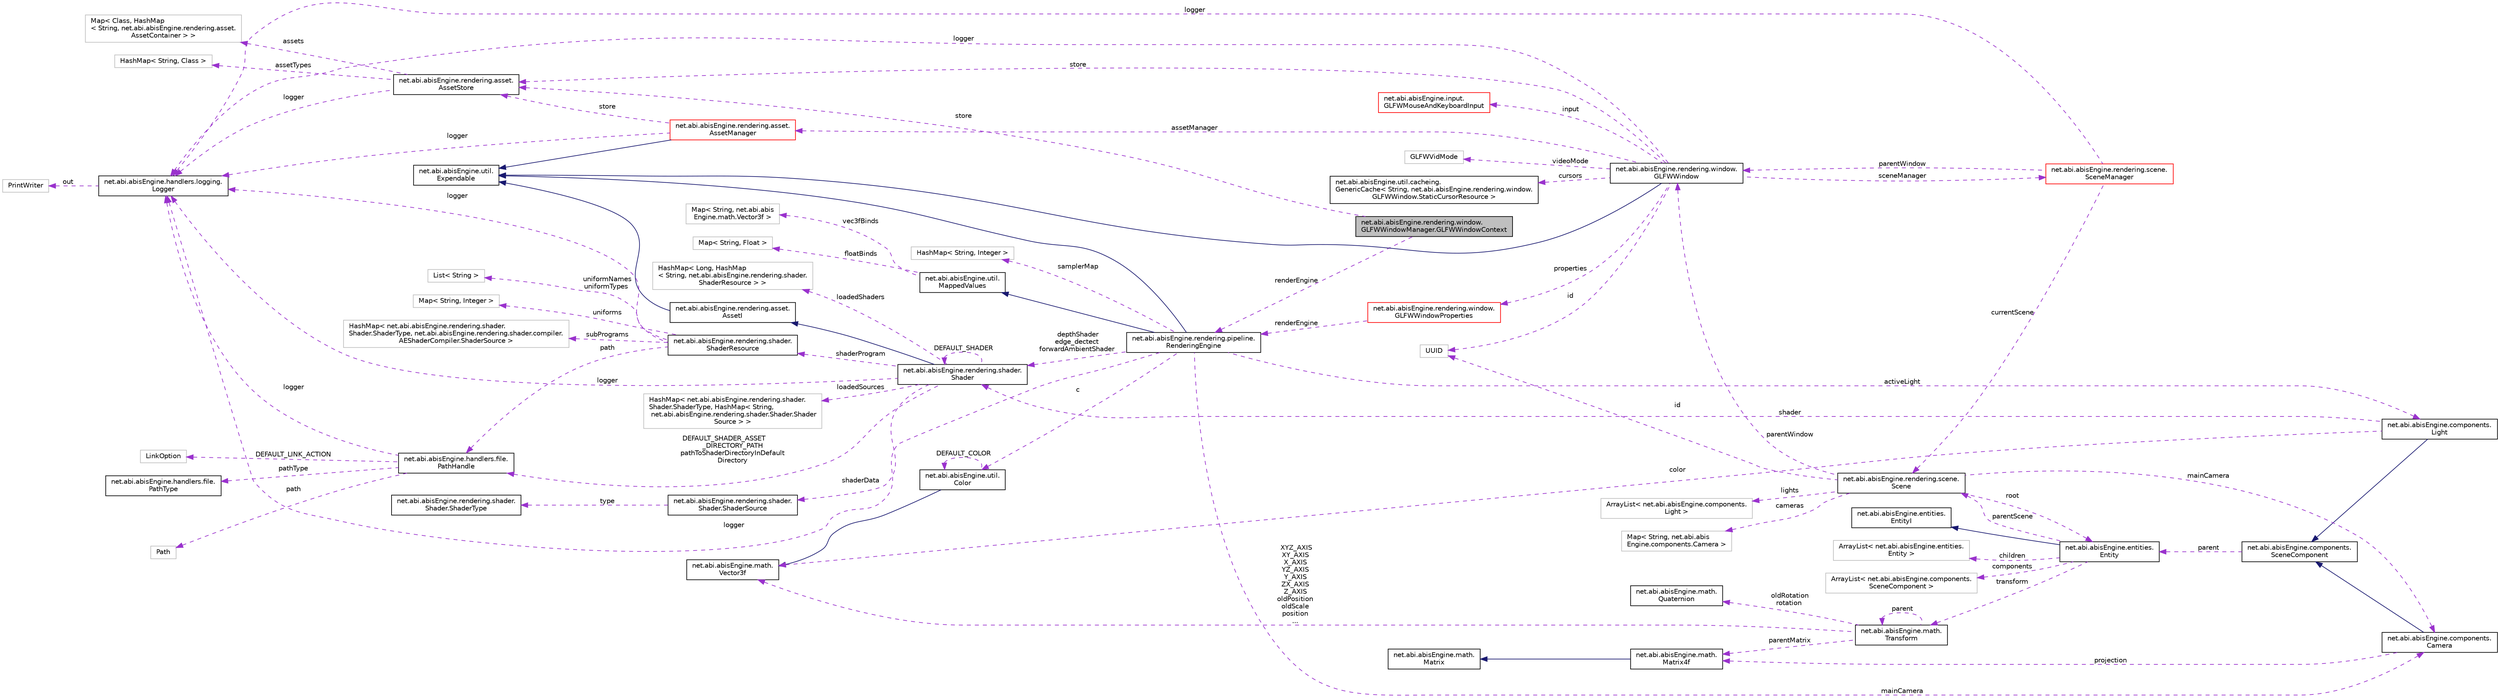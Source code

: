 digraph "net.abi.abisEngine.rendering.window.GLFWWindowManager.GLFWWindowContext"
{
 // LATEX_PDF_SIZE
  edge [fontname="Helvetica",fontsize="10",labelfontname="Helvetica",labelfontsize="10"];
  node [fontname="Helvetica",fontsize="10",shape=record];
  rankdir="LR";
  Node1 [label="net.abi.abisEngine.rendering.window.\lGLFWWindowManager.GLFWWindowContext",height=0.2,width=0.4,color="black", fillcolor="grey75", style="filled", fontcolor="black",tooltip=" "];
  Node2 -> Node1 [dir="back",color="darkorchid3",fontsize="10",style="dashed",label=" renderEngine" ,fontname="Helvetica"];
  Node2 [label="net.abi.abisEngine.rendering.pipeline.\lRenderingEngine",height=0.2,width=0.4,color="black", fillcolor="white", style="filled",URL="$d1/dee/classnet_1_1abi_1_1abis_engine_1_1rendering_1_1pipeline_1_1_rendering_engine.html",tooltip=" "];
  Node3 -> Node2 [dir="back",color="midnightblue",fontsize="10",style="solid",fontname="Helvetica"];
  Node3 [label="net.abi.abisEngine.util.\lMappedValues",height=0.2,width=0.4,color="black", fillcolor="white", style="filled",URL="$db/de9/classnet_1_1abi_1_1abis_engine_1_1util_1_1_mapped_values.html",tooltip=" "];
  Node4 -> Node3 [dir="back",color="darkorchid3",fontsize="10",style="dashed",label=" floatBinds" ,fontname="Helvetica"];
  Node4 [label="Map\< String, Float \>",height=0.2,width=0.4,color="grey75", fillcolor="white", style="filled",tooltip=" "];
  Node5 -> Node3 [dir="back",color="darkorchid3",fontsize="10",style="dashed",label=" vec3fBinds" ,fontname="Helvetica"];
  Node5 [label="Map\< String, net.abi.abis\lEngine.math.Vector3f \>",height=0.2,width=0.4,color="grey75", fillcolor="white", style="filled",tooltip=" "];
  Node6 -> Node2 [dir="back",color="midnightblue",fontsize="10",style="solid",fontname="Helvetica"];
  Node6 [label="net.abi.abisEngine.util.\lExpendable",height=0.2,width=0.4,color="black", fillcolor="white", style="filled",URL="$dd/d27/interfacenet_1_1abi_1_1abis_engine_1_1util_1_1_expendable.html",tooltip=" "];
  Node7 -> Node2 [dir="back",color="darkorchid3",fontsize="10",style="dashed",label=" c" ,fontname="Helvetica"];
  Node7 [label="net.abi.abisEngine.util.\lColor",height=0.2,width=0.4,color="black", fillcolor="white", style="filled",URL="$d7/d0a/classnet_1_1abi_1_1abis_engine_1_1util_1_1_color.html",tooltip=" "];
  Node8 -> Node7 [dir="back",color="midnightblue",fontsize="10",style="solid",fontname="Helvetica"];
  Node8 [label="net.abi.abisEngine.math.\lVector3f",height=0.2,width=0.4,color="black", fillcolor="white", style="filled",URL="$d3/de5/classnet_1_1abi_1_1abis_engine_1_1math_1_1_vector3f.html",tooltip=" "];
  Node7 -> Node7 [dir="back",color="darkorchid3",fontsize="10",style="dashed",label=" DEFAULT_COLOR" ,fontname="Helvetica"];
  Node9 -> Node2 [dir="back",color="darkorchid3",fontsize="10",style="dashed",label=" activeLight" ,fontname="Helvetica"];
  Node9 [label="net.abi.abisEngine.components.\lLight",height=0.2,width=0.4,color="black", fillcolor="white", style="filled",URL="$d8/d7a/classnet_1_1abi_1_1abis_engine_1_1components_1_1_light.html",tooltip=" "];
  Node10 -> Node9 [dir="back",color="midnightblue",fontsize="10",style="solid",fontname="Helvetica"];
  Node10 [label="net.abi.abisEngine.components.\lSceneComponent",height=0.2,width=0.4,color="black", fillcolor="white", style="filled",URL="$dd/d76/classnet_1_1abi_1_1abis_engine_1_1components_1_1_scene_component.html",tooltip=" "];
  Node11 -> Node10 [dir="back",color="darkorchid3",fontsize="10",style="dashed",label=" parent" ,fontname="Helvetica"];
  Node11 [label="net.abi.abisEngine.entities.\lEntity",height=0.2,width=0.4,color="black", fillcolor="white", style="filled",URL="$d0/d36/classnet_1_1abi_1_1abis_engine_1_1entities_1_1_entity.html",tooltip=" "];
  Node12 -> Node11 [dir="back",color="midnightblue",fontsize="10",style="solid",fontname="Helvetica"];
  Node12 [label="net.abi.abisEngine.entities.\lEntityI",height=0.2,width=0.4,color="black", fillcolor="white", style="filled",URL="$d6/dd1/interfacenet_1_1abi_1_1abis_engine_1_1entities_1_1_entity_i.html",tooltip=" "];
  Node13 -> Node11 [dir="back",color="darkorchid3",fontsize="10",style="dashed",label=" children" ,fontname="Helvetica"];
  Node13 [label="ArrayList\< net.abi.abisEngine.entities.\lEntity \>",height=0.2,width=0.4,color="grey75", fillcolor="white", style="filled",tooltip=" "];
  Node14 -> Node11 [dir="back",color="darkorchid3",fontsize="10",style="dashed",label=" components" ,fontname="Helvetica"];
  Node14 [label="ArrayList\< net.abi.abisEngine.components.\lSceneComponent \>",height=0.2,width=0.4,color="grey75", fillcolor="white", style="filled",tooltip=" "];
  Node15 -> Node11 [dir="back",color="darkorchid3",fontsize="10",style="dashed",label=" parentScene" ,fontname="Helvetica"];
  Node15 [label="net.abi.abisEngine.rendering.scene.\lScene",height=0.2,width=0.4,color="black", fillcolor="white", style="filled",URL="$d4/d7f/classnet_1_1abi_1_1abis_engine_1_1rendering_1_1scene_1_1_scene.html",tooltip=" "];
  Node16 -> Node15 [dir="back",color="darkorchid3",fontsize="10",style="dashed",label=" parentWindow" ,fontname="Helvetica"];
  Node16 [label="net.abi.abisEngine.rendering.window.\lGLFWWindow",height=0.2,width=0.4,color="black", fillcolor="white", style="filled",URL="$d9/d77/classnet_1_1abi_1_1abis_engine_1_1rendering_1_1window_1_1_g_l_f_w_window.html",tooltip=" "];
  Node6 -> Node16 [dir="back",color="midnightblue",fontsize="10",style="solid",fontname="Helvetica"];
  Node17 -> Node16 [dir="back",color="darkorchid3",fontsize="10",style="dashed",label=" input" ,fontname="Helvetica"];
  Node17 [label="net.abi.abisEngine.input.\lGLFWMouseAndKeyboardInput",height=0.2,width=0.4,color="red", fillcolor="white", style="filled",URL="$d8/d8a/classnet_1_1abi_1_1abis_engine_1_1input_1_1_g_l_f_w_mouse_and_keyboard_input.html",tooltip=" "];
  Node27 -> Node16 [dir="back",color="darkorchid3",fontsize="10",style="dashed",label=" store" ,fontname="Helvetica"];
  Node27 [label="net.abi.abisEngine.rendering.asset.\lAssetStore",height=0.2,width=0.4,color="black", fillcolor="white", style="filled",URL="$d0/dfb/classnet_1_1abi_1_1abis_engine_1_1rendering_1_1asset_1_1_asset_store.html",tooltip=" "];
  Node28 -> Node27 [dir="back",color="darkorchid3",fontsize="10",style="dashed",label=" assetTypes" ,fontname="Helvetica"];
  Node28 [label="HashMap\< String, Class \>",height=0.2,width=0.4,color="grey75", fillcolor="white", style="filled",tooltip=" "];
  Node29 -> Node27 [dir="back",color="darkorchid3",fontsize="10",style="dashed",label=" assets" ,fontname="Helvetica"];
  Node29 [label="Map\< Class, HashMap\l\< String, net.abi.abisEngine.rendering.asset.\lAssetContainer \> \>",height=0.2,width=0.4,color="grey75", fillcolor="white", style="filled",tooltip=" "];
  Node30 -> Node27 [dir="back",color="darkorchid3",fontsize="10",style="dashed",label=" logger" ,fontname="Helvetica"];
  Node30 [label="net.abi.abisEngine.handlers.logging.\lLogger",height=0.2,width=0.4,color="black", fillcolor="white", style="filled",URL="$d1/d70/classnet_1_1abi_1_1abis_engine_1_1handlers_1_1logging_1_1_logger.html",tooltip=" "];
  Node31 -> Node30 [dir="back",color="darkorchid3",fontsize="10",style="dashed",label=" out" ,fontname="Helvetica"];
  Node31 [label="PrintWriter",height=0.2,width=0.4,color="grey75", fillcolor="white", style="filled",tooltip=" "];
  Node32 -> Node16 [dir="back",color="darkorchid3",fontsize="10",style="dashed",label=" assetManager" ,fontname="Helvetica"];
  Node32 [label="net.abi.abisEngine.rendering.asset.\lAssetManager",height=0.2,width=0.4,color="red", fillcolor="white", style="filled",URL="$d1/d92/classnet_1_1abi_1_1abis_engine_1_1rendering_1_1asset_1_1_asset_manager.html",tooltip=" "];
  Node6 -> Node32 [dir="back",color="midnightblue",fontsize="10",style="solid",fontname="Helvetica"];
  Node27 -> Node32 [dir="back",color="darkorchid3",fontsize="10",style="dashed",label=" store" ,fontname="Helvetica"];
  Node30 -> Node32 [dir="back",color="darkorchid3",fontsize="10",style="dashed",label=" logger" ,fontname="Helvetica"];
  Node38 -> Node16 [dir="back",color="darkorchid3",fontsize="10",style="dashed",label=" id" ,fontname="Helvetica"];
  Node38 [label="UUID",height=0.2,width=0.4,color="grey75", fillcolor="white", style="filled",tooltip=" "];
  Node30 -> Node16 [dir="back",color="darkorchid3",fontsize="10",style="dashed",label=" logger" ,fontname="Helvetica"];
  Node39 -> Node16 [dir="back",color="darkorchid3",fontsize="10",style="dashed",label=" videoMode" ,fontname="Helvetica"];
  Node39 [label="GLFWVidMode",height=0.2,width=0.4,color="grey75", fillcolor="white", style="filled",tooltip=" "];
  Node40 -> Node16 [dir="back",color="darkorchid3",fontsize="10",style="dashed",label=" properties" ,fontname="Helvetica"];
  Node40 [label="net.abi.abisEngine.rendering.window.\lGLFWWindowProperties",height=0.2,width=0.4,color="red", fillcolor="white", style="filled",URL="$d8/d55/classnet_1_1abi_1_1abis_engine_1_1rendering_1_1window_1_1_g_l_f_w_window_properties.html",tooltip=" "];
  Node2 -> Node40 [dir="back",color="darkorchid3",fontsize="10",style="dashed",label=" renderEngine" ,fontname="Helvetica"];
  Node52 -> Node16 [dir="back",color="darkorchid3",fontsize="10",style="dashed",label=" sceneManager" ,fontname="Helvetica"];
  Node52 [label="net.abi.abisEngine.rendering.scene.\lSceneManager",height=0.2,width=0.4,color="red", fillcolor="white", style="filled",URL="$da/df9/classnet_1_1abi_1_1abis_engine_1_1rendering_1_1scene_1_1_scene_manager.html",tooltip=" "];
  Node15 -> Node52 [dir="back",color="darkorchid3",fontsize="10",style="dashed",label=" currentScene" ,fontname="Helvetica"];
  Node16 -> Node52 [dir="back",color="darkorchid3",fontsize="10",style="dashed",label=" parentWindow" ,fontname="Helvetica"];
  Node30 -> Node52 [dir="back",color="darkorchid3",fontsize="10",style="dashed",label=" logger" ,fontname="Helvetica"];
  Node54 -> Node16 [dir="back",color="darkorchid3",fontsize="10",style="dashed",label=" cursors" ,fontname="Helvetica"];
  Node54 [label="net.abi.abisEngine.util.cacheing.\lGenericCache\< String, net.abi.abisEngine.rendering.window.\lGLFWWindow.StaticCursorResource \>",height=0.2,width=0.4,color="black", fillcolor="white", style="filled",URL="$d2/dbf/classnet_1_1abi_1_1abis_engine_1_1util_1_1cacheing_1_1_generic_cache.html",tooltip=" "];
  Node55 -> Node15 [dir="back",color="darkorchid3",fontsize="10",style="dashed",label=" cameras" ,fontname="Helvetica"];
  Node55 [label="Map\< String, net.abi.abis\lEngine.components.Camera \>",height=0.2,width=0.4,color="grey75", fillcolor="white", style="filled",tooltip=" "];
  Node11 -> Node15 [dir="back",color="darkorchid3",fontsize="10",style="dashed",label=" root" ,fontname="Helvetica"];
  Node56 -> Node15 [dir="back",color="darkorchid3",fontsize="10",style="dashed",label=" lights" ,fontname="Helvetica"];
  Node56 [label="ArrayList\< net.abi.abisEngine.components.\lLight \>",height=0.2,width=0.4,color="grey75", fillcolor="white", style="filled",tooltip=" "];
  Node38 -> Node15 [dir="back",color="darkorchid3",fontsize="10",style="dashed",label=" id" ,fontname="Helvetica"];
  Node57 -> Node15 [dir="back",color="darkorchid3",fontsize="10",style="dashed",label=" mainCamera" ,fontname="Helvetica"];
  Node57 [label="net.abi.abisEngine.components.\lCamera",height=0.2,width=0.4,color="black", fillcolor="white", style="filled",URL="$de/d64/classnet_1_1abi_1_1abis_engine_1_1components_1_1_camera.html",tooltip=" "];
  Node10 -> Node57 [dir="back",color="midnightblue",fontsize="10",style="solid",fontname="Helvetica"];
  Node58 -> Node57 [dir="back",color="darkorchid3",fontsize="10",style="dashed",label=" projection" ,fontname="Helvetica"];
  Node58 [label="net.abi.abisEngine.math.\lMatrix4f",height=0.2,width=0.4,color="black", fillcolor="white", style="filled",URL="$d1/d7f/classnet_1_1abi_1_1abis_engine_1_1math_1_1_matrix4f.html",tooltip=" "];
  Node59 -> Node58 [dir="back",color="midnightblue",fontsize="10",style="solid",fontname="Helvetica"];
  Node59 [label="net.abi.abisEngine.math.\lMatrix",height=0.2,width=0.4,color="black", fillcolor="white", style="filled",URL="$d6/d1f/interfacenet_1_1abi_1_1abis_engine_1_1math_1_1_matrix.html",tooltip=" "];
  Node60 -> Node11 [dir="back",color="darkorchid3",fontsize="10",style="dashed",label=" transform" ,fontname="Helvetica"];
  Node60 [label="net.abi.abisEngine.math.\lTransform",height=0.2,width=0.4,color="black", fillcolor="white", style="filled",URL="$db/d33/classnet_1_1abi_1_1abis_engine_1_1math_1_1_transform.html",tooltip=" "];
  Node8 -> Node60 [dir="back",color="darkorchid3",fontsize="10",style="dashed",label=" XYZ_AXIS\nXY_AXIS\nX_AXIS\nYZ_AXIS\nY_AXIS\nZX_AXIS\nZ_AXIS\noldPosition\noldScale\nposition\n..." ,fontname="Helvetica"];
  Node61 -> Node60 [dir="back",color="darkorchid3",fontsize="10",style="dashed",label=" oldRotation\nrotation" ,fontname="Helvetica"];
  Node61 [label="net.abi.abisEngine.math.\lQuaternion",height=0.2,width=0.4,color="black", fillcolor="white", style="filled",URL="$d9/daf/classnet_1_1abi_1_1abis_engine_1_1math_1_1_quaternion.html",tooltip=" "];
  Node60 -> Node60 [dir="back",color="darkorchid3",fontsize="10",style="dashed",label=" parent" ,fontname="Helvetica"];
  Node58 -> Node60 [dir="back",color="darkorchid3",fontsize="10",style="dashed",label=" parentMatrix" ,fontname="Helvetica"];
  Node8 -> Node9 [dir="back",color="darkorchid3",fontsize="10",style="dashed",label=" color" ,fontname="Helvetica"];
  Node62 -> Node9 [dir="back",color="darkorchid3",fontsize="10",style="dashed",label=" shader" ,fontname="Helvetica"];
  Node62 [label="net.abi.abisEngine.rendering.shader.\lShader",height=0.2,width=0.4,color="black", fillcolor="white", style="filled",URL="$da/dff/classnet_1_1abi_1_1abis_engine_1_1rendering_1_1shader_1_1_shader.html",tooltip=" "];
  Node63 -> Node62 [dir="back",color="midnightblue",fontsize="10",style="solid",fontname="Helvetica"];
  Node63 [label="net.abi.abisEngine.rendering.asset.\lAssetI",height=0.2,width=0.4,color="black", fillcolor="white", style="filled",URL="$db/d3c/interfacenet_1_1abi_1_1abis_engine_1_1rendering_1_1asset_1_1_asset_i.html",tooltip=" "];
  Node6 -> Node63 [dir="back",color="midnightblue",fontsize="10",style="solid",fontname="Helvetica"];
  Node64 -> Node62 [dir="back",color="darkorchid3",fontsize="10",style="dashed",label=" shaderProgram" ,fontname="Helvetica"];
  Node64 [label="net.abi.abisEngine.rendering.shader.\lShaderResource",height=0.2,width=0.4,color="black", fillcolor="white", style="filled",URL="$d7/d77/classnet_1_1abi_1_1abis_engine_1_1rendering_1_1shader_1_1_shader_resource.html",tooltip=" "];
  Node65 -> Node64 [dir="back",color="darkorchid3",fontsize="10",style="dashed",label=" uniformNames\nuniformTypes" ,fontname="Helvetica"];
  Node65 [label="List\< String \>",height=0.2,width=0.4,color="grey75", fillcolor="white", style="filled",tooltip=" "];
  Node66 -> Node64 [dir="back",color="darkorchid3",fontsize="10",style="dashed",label=" path" ,fontname="Helvetica"];
  Node66 [label="net.abi.abisEngine.handlers.file.\lPathHandle",height=0.2,width=0.4,color="black", fillcolor="white", style="filled",URL="$d6/d9e/classnet_1_1abi_1_1abis_engine_1_1handlers_1_1file_1_1_path_handle.html",tooltip=" "];
  Node67 -> Node66 [dir="back",color="darkorchid3",fontsize="10",style="dashed",label=" DEFAULT_LINK_ACTION" ,fontname="Helvetica"];
  Node67 [label="LinkOption",height=0.2,width=0.4,color="grey75", fillcolor="white", style="filled",tooltip=" "];
  Node68 -> Node66 [dir="back",color="darkorchid3",fontsize="10",style="dashed",label=" pathType" ,fontname="Helvetica"];
  Node68 [label="net.abi.abisEngine.handlers.file.\lPathType",height=0.2,width=0.4,color="black", fillcolor="white", style="filled",URL="$de/dc8/enumnet_1_1abi_1_1abis_engine_1_1handlers_1_1file_1_1_path_type.html",tooltip=" "];
  Node69 -> Node66 [dir="back",color="darkorchid3",fontsize="10",style="dashed",label=" path" ,fontname="Helvetica"];
  Node69 [label="Path",height=0.2,width=0.4,color="grey75", fillcolor="white", style="filled",tooltip=" "];
  Node30 -> Node66 [dir="back",color="darkorchid3",fontsize="10",style="dashed",label=" logger" ,fontname="Helvetica"];
  Node70 -> Node64 [dir="back",color="darkorchid3",fontsize="10",style="dashed",label=" uniforms" ,fontname="Helvetica"];
  Node70 [label="Map\< String, Integer \>",height=0.2,width=0.4,color="grey75", fillcolor="white", style="filled",tooltip=" "];
  Node30 -> Node64 [dir="back",color="darkorchid3",fontsize="10",style="dashed",label=" logger" ,fontname="Helvetica"];
  Node71 -> Node64 [dir="back",color="darkorchid3",fontsize="10",style="dashed",label=" subPrograms" ,fontname="Helvetica"];
  Node71 [label="HashMap\< net.abi.abisEngine.rendering.shader.\lShader.ShaderType, net.abi.abisEngine.rendering.shader.compiler.\lAEShaderCompiler.ShaderSource \>",height=0.2,width=0.4,color="grey75", fillcolor="white", style="filled",tooltip=" "];
  Node66 -> Node62 [dir="back",color="darkorchid3",fontsize="10",style="dashed",label=" DEFAULT_SHADER_ASSET\l_DIRECTORY_PATH\npathToShaderDirectoryInDefault\lDirectory" ,fontname="Helvetica"];
  Node72 -> Node62 [dir="back",color="darkorchid3",fontsize="10",style="dashed",label=" loadedSources" ,fontname="Helvetica"];
  Node72 [label="HashMap\< net.abi.abisEngine.rendering.shader.\lShader.ShaderType, HashMap\< String,\l net.abi.abisEngine.rendering.shader.Shader.Shader\lSource \> \>",height=0.2,width=0.4,color="grey75", fillcolor="white", style="filled",tooltip=" "];
  Node73 -> Node62 [dir="back",color="darkorchid3",fontsize="10",style="dashed",label=" shaderData" ,fontname="Helvetica"];
  Node73 [label="net.abi.abisEngine.rendering.shader.\lShader.ShaderSource",height=0.2,width=0.4,color="black", fillcolor="white", style="filled",URL="$d3/d62/classnet_1_1abi_1_1abis_engine_1_1rendering_1_1shader_1_1_shader_1_1_shader_source.html",tooltip=" "];
  Node74 -> Node73 [dir="back",color="darkorchid3",fontsize="10",style="dashed",label=" type" ,fontname="Helvetica"];
  Node74 [label="net.abi.abisEngine.rendering.shader.\lShader.ShaderType",height=0.2,width=0.4,color="black", fillcolor="white", style="filled",URL="$dc/df4/enumnet_1_1abi_1_1abis_engine_1_1rendering_1_1shader_1_1_shader_1_1_shader_type.html",tooltip=" "];
  Node30 -> Node62 [dir="back",color="darkorchid3",fontsize="10",style="dashed",label=" logger" ,fontname="Helvetica"];
  Node62 -> Node62 [dir="back",color="darkorchid3",fontsize="10",style="dashed",label=" DEFAULT_SHADER" ,fontname="Helvetica"];
  Node75 -> Node62 [dir="back",color="darkorchid3",fontsize="10",style="dashed",label=" loadedShaders" ,fontname="Helvetica"];
  Node75 [label="HashMap\< Long, HashMap\l\< String, net.abi.abisEngine.rendering.shader.\lShaderResource \> \>",height=0.2,width=0.4,color="grey75", fillcolor="white", style="filled",tooltip=" "];
  Node30 -> Node2 [dir="back",color="darkorchid3",fontsize="10",style="dashed",label=" logger" ,fontname="Helvetica"];
  Node57 -> Node2 [dir="back",color="darkorchid3",fontsize="10",style="dashed",label=" mainCamera" ,fontname="Helvetica"];
  Node62 -> Node2 [dir="back",color="darkorchid3",fontsize="10",style="dashed",label=" depthShader\nedge_dectect\nforwardAmbientShader" ,fontname="Helvetica"];
  Node76 -> Node2 [dir="back",color="darkorchid3",fontsize="10",style="dashed",label=" samplerMap" ,fontname="Helvetica"];
  Node76 [label="HashMap\< String, Integer \>",height=0.2,width=0.4,color="grey75", fillcolor="white", style="filled",tooltip=" "];
  Node27 -> Node1 [dir="back",color="darkorchid3",fontsize="10",style="dashed",label=" store" ,fontname="Helvetica"];
}
